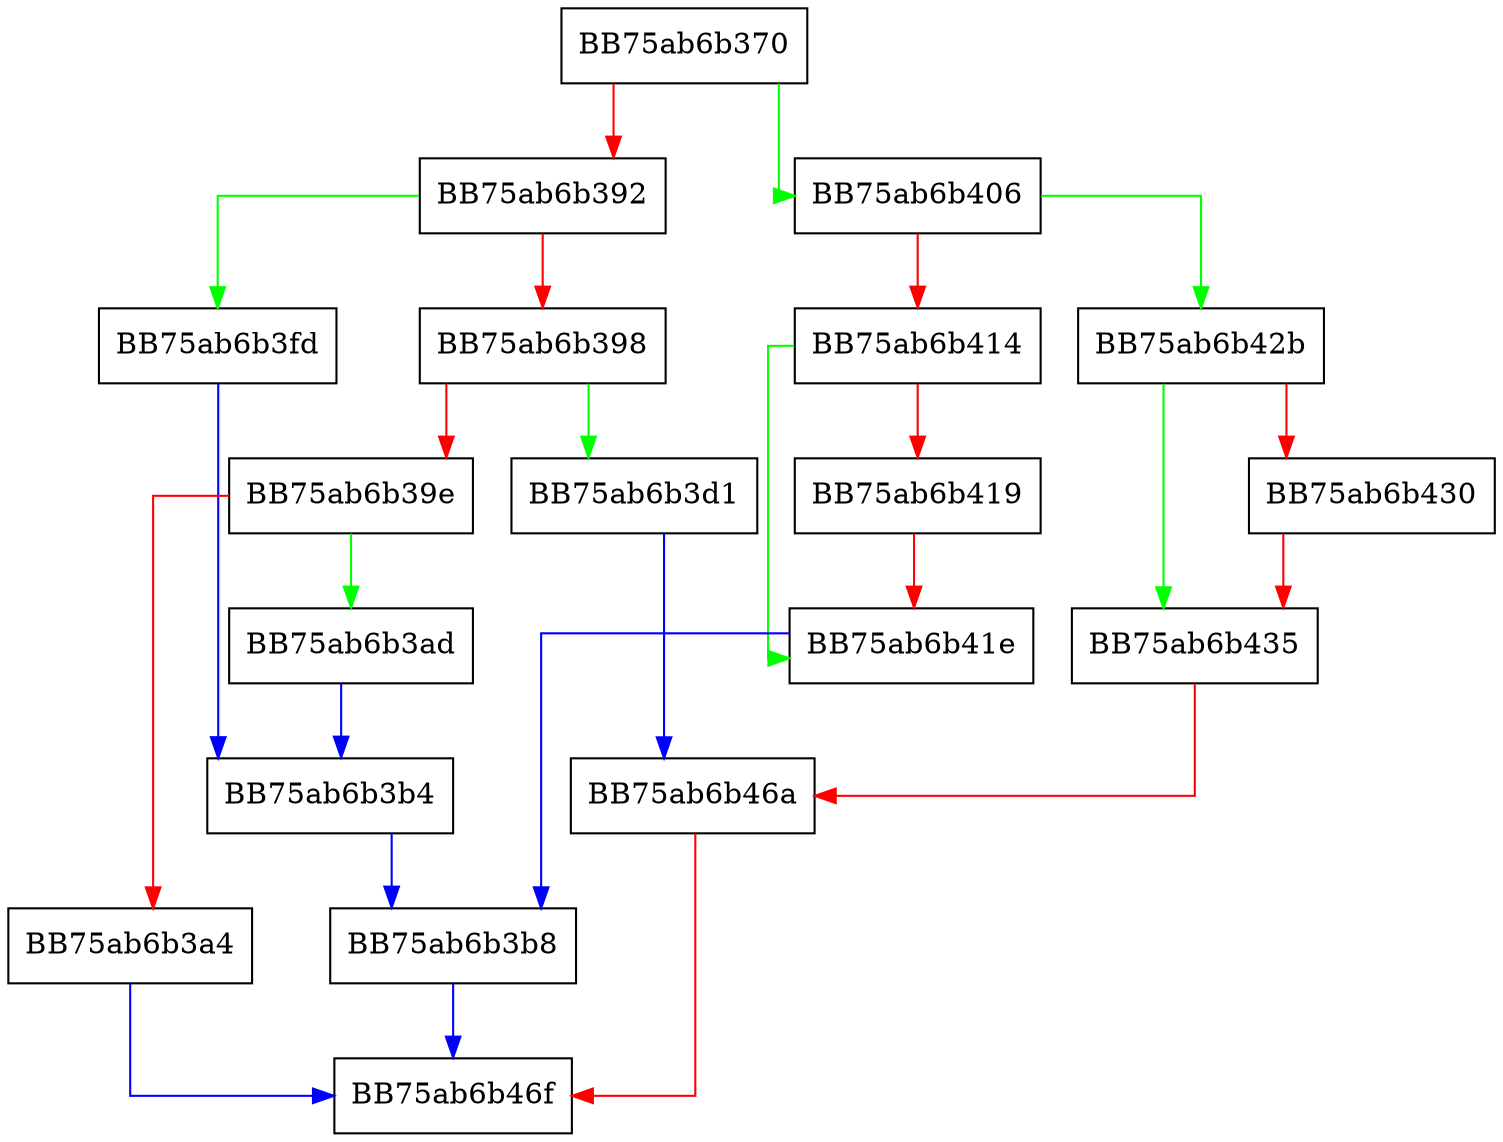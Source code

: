 digraph GetQuery {
  node [shape="box"];
  graph [splines=ortho];
  BB75ab6b370 -> BB75ab6b406 [color="green"];
  BB75ab6b370 -> BB75ab6b392 [color="red"];
  BB75ab6b392 -> BB75ab6b3fd [color="green"];
  BB75ab6b392 -> BB75ab6b398 [color="red"];
  BB75ab6b398 -> BB75ab6b3d1 [color="green"];
  BB75ab6b398 -> BB75ab6b39e [color="red"];
  BB75ab6b39e -> BB75ab6b3ad [color="green"];
  BB75ab6b39e -> BB75ab6b3a4 [color="red"];
  BB75ab6b3a4 -> BB75ab6b46f [color="blue"];
  BB75ab6b3ad -> BB75ab6b3b4 [color="blue"];
  BB75ab6b3b4 -> BB75ab6b3b8 [color="blue"];
  BB75ab6b3b8 -> BB75ab6b46f [color="blue"];
  BB75ab6b3d1 -> BB75ab6b46a [color="blue"];
  BB75ab6b3fd -> BB75ab6b3b4 [color="blue"];
  BB75ab6b406 -> BB75ab6b42b [color="green"];
  BB75ab6b406 -> BB75ab6b414 [color="red"];
  BB75ab6b414 -> BB75ab6b41e [color="green"];
  BB75ab6b414 -> BB75ab6b419 [color="red"];
  BB75ab6b419 -> BB75ab6b41e [color="red"];
  BB75ab6b41e -> BB75ab6b3b8 [color="blue"];
  BB75ab6b42b -> BB75ab6b435 [color="green"];
  BB75ab6b42b -> BB75ab6b430 [color="red"];
  BB75ab6b430 -> BB75ab6b435 [color="red"];
  BB75ab6b435 -> BB75ab6b46a [color="red"];
  BB75ab6b46a -> BB75ab6b46f [color="red"];
}